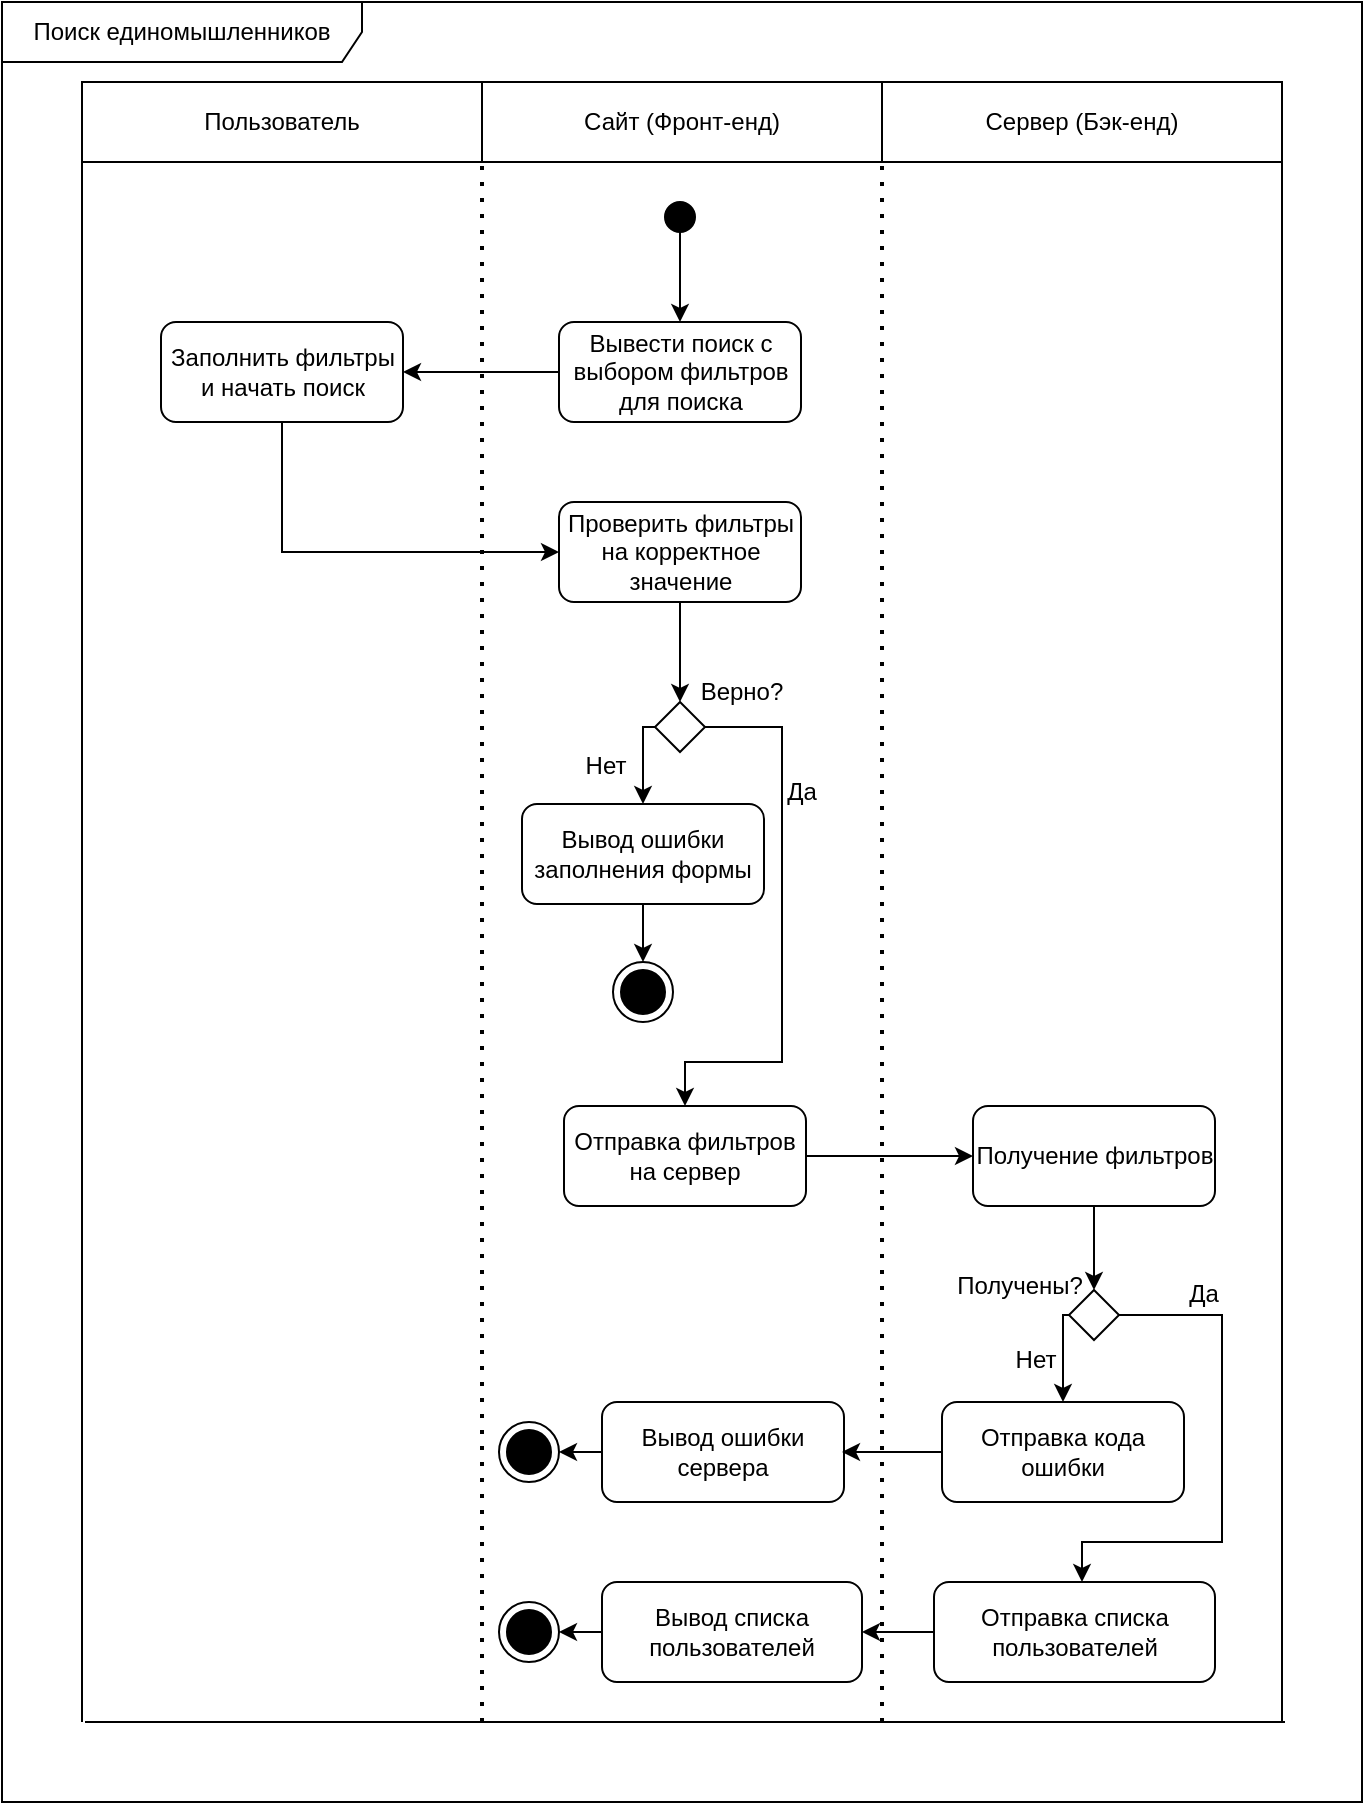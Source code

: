 <mxfile version="22.1.4" type="device">
  <diagram id="RIsx4OWrCgGug_Piqi56" name="Страница — 1">
    <mxGraphModel dx="1524" dy="886" grid="1" gridSize="10" guides="1" tooltips="1" connect="1" arrows="1" fold="1" page="1" pageScale="1" pageWidth="827" pageHeight="1169" math="0" shadow="0">
      <root>
        <mxCell id="0" />
        <mxCell id="1" parent="0" />
        <mxCell id="4a9bZZS92-BhcnEdYSsW-15" value="" style="ellipse;fillColor=strokeColor;html=1;" parent="1" vertex="1">
          <mxGeometry x="371.5" y="100" width="15" height="15" as="geometry" />
        </mxCell>
        <mxCell id="4a9bZZS92-BhcnEdYSsW-21" value="Пользователь" style="text;html=1;strokeColor=default;fillColor=none;align=center;verticalAlign=middle;whiteSpace=wrap;rounded=0;" parent="1" vertex="1">
          <mxGeometry x="80" y="40" width="200" height="40" as="geometry" />
        </mxCell>
        <mxCell id="4a9bZZS92-BhcnEdYSsW-22" value="Сайт (Фронт-енд)" style="text;html=1;strokeColor=default;fillColor=none;align=center;verticalAlign=middle;whiteSpace=wrap;rounded=0;" parent="1" vertex="1">
          <mxGeometry x="280" y="40" width="200" height="40" as="geometry" />
        </mxCell>
        <mxCell id="4a9bZZS92-BhcnEdYSsW-23" value="Сервер (Бэк-енд)" style="text;html=1;strokeColor=default;fillColor=none;align=center;verticalAlign=middle;whiteSpace=wrap;rounded=0;" parent="1" vertex="1">
          <mxGeometry x="480" y="40" width="200" height="40" as="geometry" />
        </mxCell>
        <mxCell id="4a9bZZS92-BhcnEdYSsW-24" value="" style="endArrow=classic;html=1;rounded=0;exitX=0.5;exitY=1;exitDx=0;exitDy=0;" parent="1" source="4a9bZZS92-BhcnEdYSsW-15" edge="1">
          <mxGeometry width="50" height="50" relative="1" as="geometry">
            <mxPoint x="339" y="350" as="sourcePoint" />
            <mxPoint x="379" y="160" as="targetPoint" />
          </mxGeometry>
        </mxCell>
        <mxCell id="4a9bZZS92-BhcnEdYSsW-26" value="Вывести поиск с выбором фильтров для поиска" style="text;html=1;strokeColor=default;fillColor=none;align=center;verticalAlign=middle;whiteSpace=wrap;rounded=1;" parent="1" vertex="1">
          <mxGeometry x="318.5" y="160" width="121" height="50" as="geometry" />
        </mxCell>
        <mxCell id="4a9bZZS92-BhcnEdYSsW-27" value="" style="endArrow=classic;html=1;rounded=0;exitX=0;exitY=0.5;exitDx=0;exitDy=0;entryX=1;entryY=0.5;entryDx=0;entryDy=0;" parent="1" source="4a9bZZS92-BhcnEdYSsW-26" target="4a9bZZS92-BhcnEdYSsW-28" edge="1">
          <mxGeometry width="50" height="50" relative="1" as="geometry">
            <mxPoint x="320" y="350" as="sourcePoint" />
            <mxPoint x="240" y="185" as="targetPoint" />
          </mxGeometry>
        </mxCell>
        <mxCell id="4a9bZZS92-BhcnEdYSsW-28" value="Заполнить фильтры и начать поиск" style="text;html=1;strokeColor=default;fillColor=none;align=center;verticalAlign=middle;whiteSpace=wrap;rounded=1;" parent="1" vertex="1">
          <mxGeometry x="119.5" y="160" width="121" height="50" as="geometry" />
        </mxCell>
        <mxCell id="4a9bZZS92-BhcnEdYSsW-29" value="" style="endArrow=classic;html=1;rounded=0;exitX=0.5;exitY=1;exitDx=0;exitDy=0;entryX=0;entryY=0.5;entryDx=0;entryDy=0;edgeStyle=orthogonalEdgeStyle;" parent="1" source="4a9bZZS92-BhcnEdYSsW-28" target="4a9bZZS92-BhcnEdYSsW-30" edge="1">
          <mxGeometry width="50" height="50" relative="1" as="geometry">
            <mxPoint x="310" y="195" as="sourcePoint" />
            <mxPoint x="270" y="280" as="targetPoint" />
          </mxGeometry>
        </mxCell>
        <mxCell id="4a9bZZS92-BhcnEdYSsW-30" value="Проверить фильтры на корректное значение" style="text;html=1;strokeColor=default;fillColor=none;align=center;verticalAlign=middle;whiteSpace=wrap;rounded=1;" parent="1" vertex="1">
          <mxGeometry x="318.5" y="250" width="121" height="50" as="geometry" />
        </mxCell>
        <mxCell id="4a9bZZS92-BhcnEdYSsW-31" value="" style="endArrow=classic;html=1;rounded=0;exitX=0.5;exitY=1;exitDx=0;exitDy=0;entryX=0.5;entryY=0;entryDx=0;entryDy=0;" parent="1" source="4a9bZZS92-BhcnEdYSsW-30" target="4a9bZZS92-BhcnEdYSsW-32" edge="1">
          <mxGeometry width="50" height="50" relative="1" as="geometry">
            <mxPoint x="383" y="450" as="sourcePoint" />
            <mxPoint x="379" y="350" as="targetPoint" />
          </mxGeometry>
        </mxCell>
        <mxCell id="4a9bZZS92-BhcnEdYSsW-35" style="edgeStyle=orthogonalEdgeStyle;rounded=0;orthogonalLoop=1;jettySize=auto;html=1;exitX=1;exitY=0.5;exitDx=0;exitDy=0;entryX=0.5;entryY=0;entryDx=0;entryDy=0;" parent="1" source="4a9bZZS92-BhcnEdYSsW-32" target="4a9bZZS92-BhcnEdYSsW-44" edge="1">
          <mxGeometry relative="1" as="geometry">
            <mxPoint x="379" y="480" as="targetPoint" />
            <Array as="points">
              <mxPoint x="430" y="363" />
              <mxPoint x="430" y="530" />
              <mxPoint x="382" y="530" />
            </Array>
          </mxGeometry>
        </mxCell>
        <mxCell id="4a9bZZS92-BhcnEdYSsW-36" style="edgeStyle=orthogonalEdgeStyle;rounded=0;orthogonalLoop=1;jettySize=auto;html=1;exitX=0.5;exitY=1;exitDx=0;exitDy=0;entryX=0.5;entryY=0;entryDx=0;entryDy=0;" parent="1" source="4a9bZZS92-BhcnEdYSsW-55" target="4a9bZZS92-BhcnEdYSsW-40" edge="1">
          <mxGeometry relative="1" as="geometry">
            <mxPoint x="329" y="420" as="targetPoint" />
          </mxGeometry>
        </mxCell>
        <mxCell id="4a9bZZS92-BhcnEdYSsW-32" value="" style="rhombus;whiteSpace=wrap;html=1;" parent="1" vertex="1">
          <mxGeometry x="366.5" y="350" width="25" height="25" as="geometry" />
        </mxCell>
        <mxCell id="4a9bZZS92-BhcnEdYSsW-37" value="Верно?" style="text;html=1;strokeColor=none;fillColor=none;align=center;verticalAlign=middle;whiteSpace=wrap;rounded=0;" parent="1" vertex="1">
          <mxGeometry x="379.5" y="330" width="60" height="30" as="geometry" />
        </mxCell>
        <mxCell id="4a9bZZS92-BhcnEdYSsW-38" value="Нет" style="text;html=1;strokeColor=none;fillColor=none;align=center;verticalAlign=middle;whiteSpace=wrap;rounded=0;" parent="1" vertex="1">
          <mxGeometry x="312" y="367" width="60" height="30" as="geometry" />
        </mxCell>
        <mxCell id="4a9bZZS92-BhcnEdYSsW-39" value="Да" style="text;html=1;strokeColor=none;fillColor=none;align=center;verticalAlign=middle;whiteSpace=wrap;rounded=0;" parent="1" vertex="1">
          <mxGeometry x="410" y="380" width="60" height="30" as="geometry" />
        </mxCell>
        <mxCell id="4a9bZZS92-BhcnEdYSsW-40" value="" style="ellipse;html=1;shape=endState;fillColor=strokeColor;" parent="1" vertex="1">
          <mxGeometry x="345.5" y="480" width="30" height="30" as="geometry" />
        </mxCell>
        <mxCell id="4a9bZZS92-BhcnEdYSsW-41" value="" style="endArrow=none;dashed=1;html=1;dashPattern=1 3;strokeWidth=2;rounded=0;entryX=0;entryY=1;entryDx=0;entryDy=0;" parent="1" target="4a9bZZS92-BhcnEdYSsW-22" edge="1">
          <mxGeometry width="50" height="50" relative="1" as="geometry">
            <mxPoint x="280" y="860" as="sourcePoint" />
            <mxPoint x="370" y="300" as="targetPoint" />
          </mxGeometry>
        </mxCell>
        <mxCell id="4a9bZZS92-BhcnEdYSsW-42" value="" style="endArrow=none;dashed=1;html=1;dashPattern=1 3;strokeWidth=2;rounded=0;entryX=0;entryY=1;entryDx=0;entryDy=0;" parent="1" edge="1">
          <mxGeometry width="50" height="50" relative="1" as="geometry">
            <mxPoint x="480" y="860" as="sourcePoint" />
            <mxPoint x="480" y="80" as="targetPoint" />
          </mxGeometry>
        </mxCell>
        <mxCell id="4a9bZZS92-BhcnEdYSsW-43" value="" style="endArrow=none;html=1;rounded=0;entryX=0;entryY=1;entryDx=0;entryDy=0;" parent="1" target="4a9bZZS92-BhcnEdYSsW-21" edge="1">
          <mxGeometry width="50" height="50" relative="1" as="geometry">
            <mxPoint x="80" y="860" as="sourcePoint" />
            <mxPoint x="370" y="300" as="targetPoint" />
          </mxGeometry>
        </mxCell>
        <mxCell id="4a9bZZS92-BhcnEdYSsW-44" value="Отправка фильтров на сервер" style="text;html=1;strokeColor=default;fillColor=none;align=center;verticalAlign=middle;whiteSpace=wrap;rounded=1;" parent="1" vertex="1">
          <mxGeometry x="321" y="552" width="121" height="50" as="geometry" />
        </mxCell>
        <mxCell id="4a9bZZS92-BhcnEdYSsW-45" value="" style="endArrow=classic;html=1;rounded=0;exitX=1;exitY=0.5;exitDx=0;exitDy=0;entryX=0;entryY=0.5;entryDx=0;entryDy=0;" parent="1" source="4a9bZZS92-BhcnEdYSsW-44" target="4a9bZZS92-BhcnEdYSsW-46" edge="1">
          <mxGeometry width="50" height="50" relative="1" as="geometry">
            <mxPoint x="510" y="550" as="sourcePoint" />
            <mxPoint x="460" y="505" as="targetPoint" />
          </mxGeometry>
        </mxCell>
        <mxCell id="4a9bZZS92-BhcnEdYSsW-46" value="Получение фильтров" style="text;html=1;strokeColor=default;fillColor=none;align=center;verticalAlign=middle;whiteSpace=wrap;rounded=1;" parent="1" vertex="1">
          <mxGeometry x="525.5" y="552" width="121" height="50" as="geometry" />
        </mxCell>
        <mxCell id="4a9bZZS92-BhcnEdYSsW-47" value="" style="endArrow=classic;html=1;rounded=0;exitX=0.5;exitY=1;exitDx=0;exitDy=0;entryX=0.5;entryY=0;entryDx=0;entryDy=0;" parent="1" source="4a9bZZS92-BhcnEdYSsW-46" target="4a9bZZS92-BhcnEdYSsW-48" edge="1">
          <mxGeometry width="50" height="50" relative="1" as="geometry">
            <mxPoint x="585.5" y="622" as="sourcePoint" />
            <mxPoint x="586" y="642" as="targetPoint" />
          </mxGeometry>
        </mxCell>
        <mxCell id="4a9bZZS92-BhcnEdYSsW-51" style="edgeStyle=orthogonalEdgeStyle;rounded=0;orthogonalLoop=1;jettySize=auto;html=1;exitX=1;exitY=0.5;exitDx=0;exitDy=0;entryX=0.5;entryY=0;entryDx=0;entryDy=0;" parent="1" source="4a9bZZS92-BhcnEdYSsW-48" edge="1">
          <mxGeometry relative="1" as="geometry">
            <mxPoint x="580" y="790" as="targetPoint" />
            <Array as="points">
              <mxPoint x="650" y="657" />
              <mxPoint x="650" y="770" />
              <mxPoint x="580" y="770" />
            </Array>
          </mxGeometry>
        </mxCell>
        <mxCell id="4a9bZZS92-BhcnEdYSsW-53" style="edgeStyle=orthogonalEdgeStyle;rounded=0;orthogonalLoop=1;jettySize=auto;html=1;exitX=0;exitY=0.5;exitDx=0;exitDy=0;entryX=0.5;entryY=0;entryDx=0;entryDy=0;" parent="1" source="4a9bZZS92-BhcnEdYSsW-48" target="4a9bZZS92-BhcnEdYSsW-58" edge="1">
          <mxGeometry relative="1" as="geometry">
            <mxPoint x="542.75" y="702" as="targetPoint" />
            <Array as="points">
              <mxPoint x="570" y="657" />
            </Array>
          </mxGeometry>
        </mxCell>
        <mxCell id="4a9bZZS92-BhcnEdYSsW-48" value="" style="rhombus;whiteSpace=wrap;html=1;" parent="1" vertex="1">
          <mxGeometry x="573.5" y="644" width="25" height="25" as="geometry" />
        </mxCell>
        <mxCell id="4a9bZZS92-BhcnEdYSsW-49" value="Получены?" style="text;html=1;strokeColor=none;fillColor=none;align=center;verticalAlign=middle;whiteSpace=wrap;rounded=0;" parent="1" vertex="1">
          <mxGeometry x="519" y="629" width="60" height="25" as="geometry" />
        </mxCell>
        <mxCell id="4a9bZZS92-BhcnEdYSsW-56" value="" style="edgeStyle=orthogonalEdgeStyle;rounded=0;orthogonalLoop=1;jettySize=auto;html=1;exitX=0;exitY=0.5;exitDx=0;exitDy=0;entryX=0.5;entryY=0;entryDx=0;entryDy=0;" parent="1" source="4a9bZZS92-BhcnEdYSsW-32" target="4a9bZZS92-BhcnEdYSsW-55" edge="1">
          <mxGeometry relative="1" as="geometry">
            <mxPoint x="325" y="480" as="targetPoint" />
            <mxPoint x="367" y="363" as="sourcePoint" />
          </mxGeometry>
        </mxCell>
        <mxCell id="4a9bZZS92-BhcnEdYSsW-55" value="Вывод ошибки заполнения формы" style="text;html=1;strokeColor=default;fillColor=none;align=center;verticalAlign=middle;whiteSpace=wrap;rounded=1;" parent="1" vertex="1">
          <mxGeometry x="300" y="401" width="121" height="50" as="geometry" />
        </mxCell>
        <mxCell id="4a9bZZS92-BhcnEdYSsW-57" value="Нет" style="text;html=1;strokeColor=none;fillColor=none;align=center;verticalAlign=middle;whiteSpace=wrap;rounded=0;" parent="1" vertex="1">
          <mxGeometry x="527" y="664" width="60" height="30" as="geometry" />
        </mxCell>
        <mxCell id="4a9bZZS92-BhcnEdYSsW-58" value="Отправка кода ошибки" style="text;html=1;strokeColor=default;fillColor=none;align=center;verticalAlign=middle;whiteSpace=wrap;rounded=1;" parent="1" vertex="1">
          <mxGeometry x="510" y="700" width="121" height="50" as="geometry" />
        </mxCell>
        <mxCell id="4a9bZZS92-BhcnEdYSsW-60" value="" style="endArrow=none;html=1;rounded=0;entryX=0;entryY=1;entryDx=0;entryDy=0;" parent="1" edge="1">
          <mxGeometry width="50" height="50" relative="1" as="geometry">
            <mxPoint x="680" y="860" as="sourcePoint" />
            <mxPoint x="680" y="80" as="targetPoint" />
          </mxGeometry>
        </mxCell>
        <mxCell id="4a9bZZS92-BhcnEdYSsW-61" value="Да" style="text;html=1;strokeColor=none;fillColor=none;align=center;verticalAlign=middle;whiteSpace=wrap;rounded=0;" parent="1" vertex="1">
          <mxGeometry x="611" y="631" width="60" height="30" as="geometry" />
        </mxCell>
        <mxCell id="4a9bZZS92-BhcnEdYSsW-63" value="" style="endArrow=classic;html=1;rounded=0;exitX=0;exitY=0.5;exitDx=0;exitDy=0;" parent="1" source="4a9bZZS92-BhcnEdYSsW-58" edge="1">
          <mxGeometry width="50" height="50" relative="1" as="geometry">
            <mxPoint x="318.5" y="710" as="sourcePoint" />
            <mxPoint x="460" y="725" as="targetPoint" />
          </mxGeometry>
        </mxCell>
        <mxCell id="4a9bZZS92-BhcnEdYSsW-66" style="edgeStyle=orthogonalEdgeStyle;rounded=0;orthogonalLoop=1;jettySize=auto;html=1;exitX=0;exitY=0.5;exitDx=0;exitDy=0;entryX=1;entryY=0.5;entryDx=0;entryDy=0;" parent="1" source="4a9bZZS92-BhcnEdYSsW-64" target="4a9bZZS92-BhcnEdYSsW-65" edge="1">
          <mxGeometry relative="1" as="geometry" />
        </mxCell>
        <mxCell id="4a9bZZS92-BhcnEdYSsW-64" value="Вывод ошибки сервера" style="text;html=1;strokeColor=default;fillColor=none;align=center;verticalAlign=middle;whiteSpace=wrap;rounded=1;" parent="1" vertex="1">
          <mxGeometry x="340" y="700" width="121" height="50" as="geometry" />
        </mxCell>
        <mxCell id="4a9bZZS92-BhcnEdYSsW-65" value="" style="ellipse;html=1;shape=endState;fillColor=strokeColor;" parent="1" vertex="1">
          <mxGeometry x="288.5" y="710" width="30" height="30" as="geometry" />
        </mxCell>
        <mxCell id="4a9bZZS92-BhcnEdYSsW-73" style="edgeStyle=orthogonalEdgeStyle;rounded=0;orthogonalLoop=1;jettySize=auto;html=1;exitX=0;exitY=0.5;exitDx=0;exitDy=0;entryX=1;entryY=0.5;entryDx=0;entryDy=0;" parent="1" source="4a9bZZS92-BhcnEdYSsW-71" target="4a9bZZS92-BhcnEdYSsW-72" edge="1">
          <mxGeometry relative="1" as="geometry">
            <Array as="points">
              <mxPoint x="480" y="815" />
              <mxPoint x="480" y="815" />
            </Array>
          </mxGeometry>
        </mxCell>
        <mxCell id="4a9bZZS92-BhcnEdYSsW-71" value="Отправка списка пользователей" style="text;html=1;strokeColor=default;fillColor=none;align=center;verticalAlign=middle;whiteSpace=wrap;rounded=1;" parent="1" vertex="1">
          <mxGeometry x="506" y="790" width="140.5" height="50" as="geometry" />
        </mxCell>
        <mxCell id="4a9bZZS92-BhcnEdYSsW-72" value="Вывод списка пользователей" style="text;html=1;strokeColor=default;fillColor=none;align=center;verticalAlign=middle;whiteSpace=wrap;rounded=1;" parent="1" vertex="1">
          <mxGeometry x="340" y="790" width="130" height="50" as="geometry" />
        </mxCell>
        <mxCell id="4a9bZZS92-BhcnEdYSsW-95" value="" style="endArrow=none;html=1;rounded=0;" parent="1" edge="1">
          <mxGeometry width="50" height="50" relative="1" as="geometry">
            <mxPoint x="81.5" y="860" as="sourcePoint" />
            <mxPoint x="681.5" y="860" as="targetPoint" />
          </mxGeometry>
        </mxCell>
        <mxCell id="01D0WKEzNjMwUzCxD3XC-1" value="" style="ellipse;html=1;shape=endState;fillColor=strokeColor;" vertex="1" parent="1">
          <mxGeometry x="288.5" y="800" width="30" height="30" as="geometry" />
        </mxCell>
        <mxCell id="01D0WKEzNjMwUzCxD3XC-2" style="edgeStyle=orthogonalEdgeStyle;rounded=0;orthogonalLoop=1;jettySize=auto;html=1;entryX=1;entryY=0.5;entryDx=0;entryDy=0;" edge="1" parent="1" target="01D0WKEzNjMwUzCxD3XC-1">
          <mxGeometry relative="1" as="geometry">
            <mxPoint x="340" y="815" as="sourcePoint" />
            <mxPoint x="329" y="735" as="targetPoint" />
          </mxGeometry>
        </mxCell>
        <mxCell id="01D0WKEzNjMwUzCxD3XC-4" value="Поиск единомышленников" style="shape=umlFrame;whiteSpace=wrap;html=1;pointerEvents=0;width=180;height=30;" vertex="1" parent="1">
          <mxGeometry x="40" width="680" height="900" as="geometry" />
        </mxCell>
      </root>
    </mxGraphModel>
  </diagram>
</mxfile>
